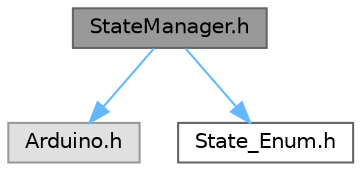 digraph "StateManager.h"
{
 // LATEX_PDF_SIZE
  bgcolor="transparent";
  edge [fontname=Helvetica,fontsize=10,labelfontname=Helvetica,labelfontsize=10];
  node [fontname=Helvetica,fontsize=10,shape=box,height=0.2,width=0.4];
  Node1 [label="StateManager.h",height=0.2,width=0.4,color="gray40", fillcolor="grey60", style="filled", fontcolor="black",tooltip="program state manager"];
  Node1 -> Node2 [color="steelblue1",style="solid"];
  Node2 [label="Arduino.h",height=0.2,width=0.4,color="grey60", fillcolor="#E0E0E0", style="filled",tooltip=" "];
  Node1 -> Node3 [color="steelblue1",style="solid"];
  Node3 [label="State_Enum.h",height=0.2,width=0.4,color="grey40", fillcolor="white", style="filled",URL="$State__Enum_8h.html",tooltip="Enum of program states."];
}
